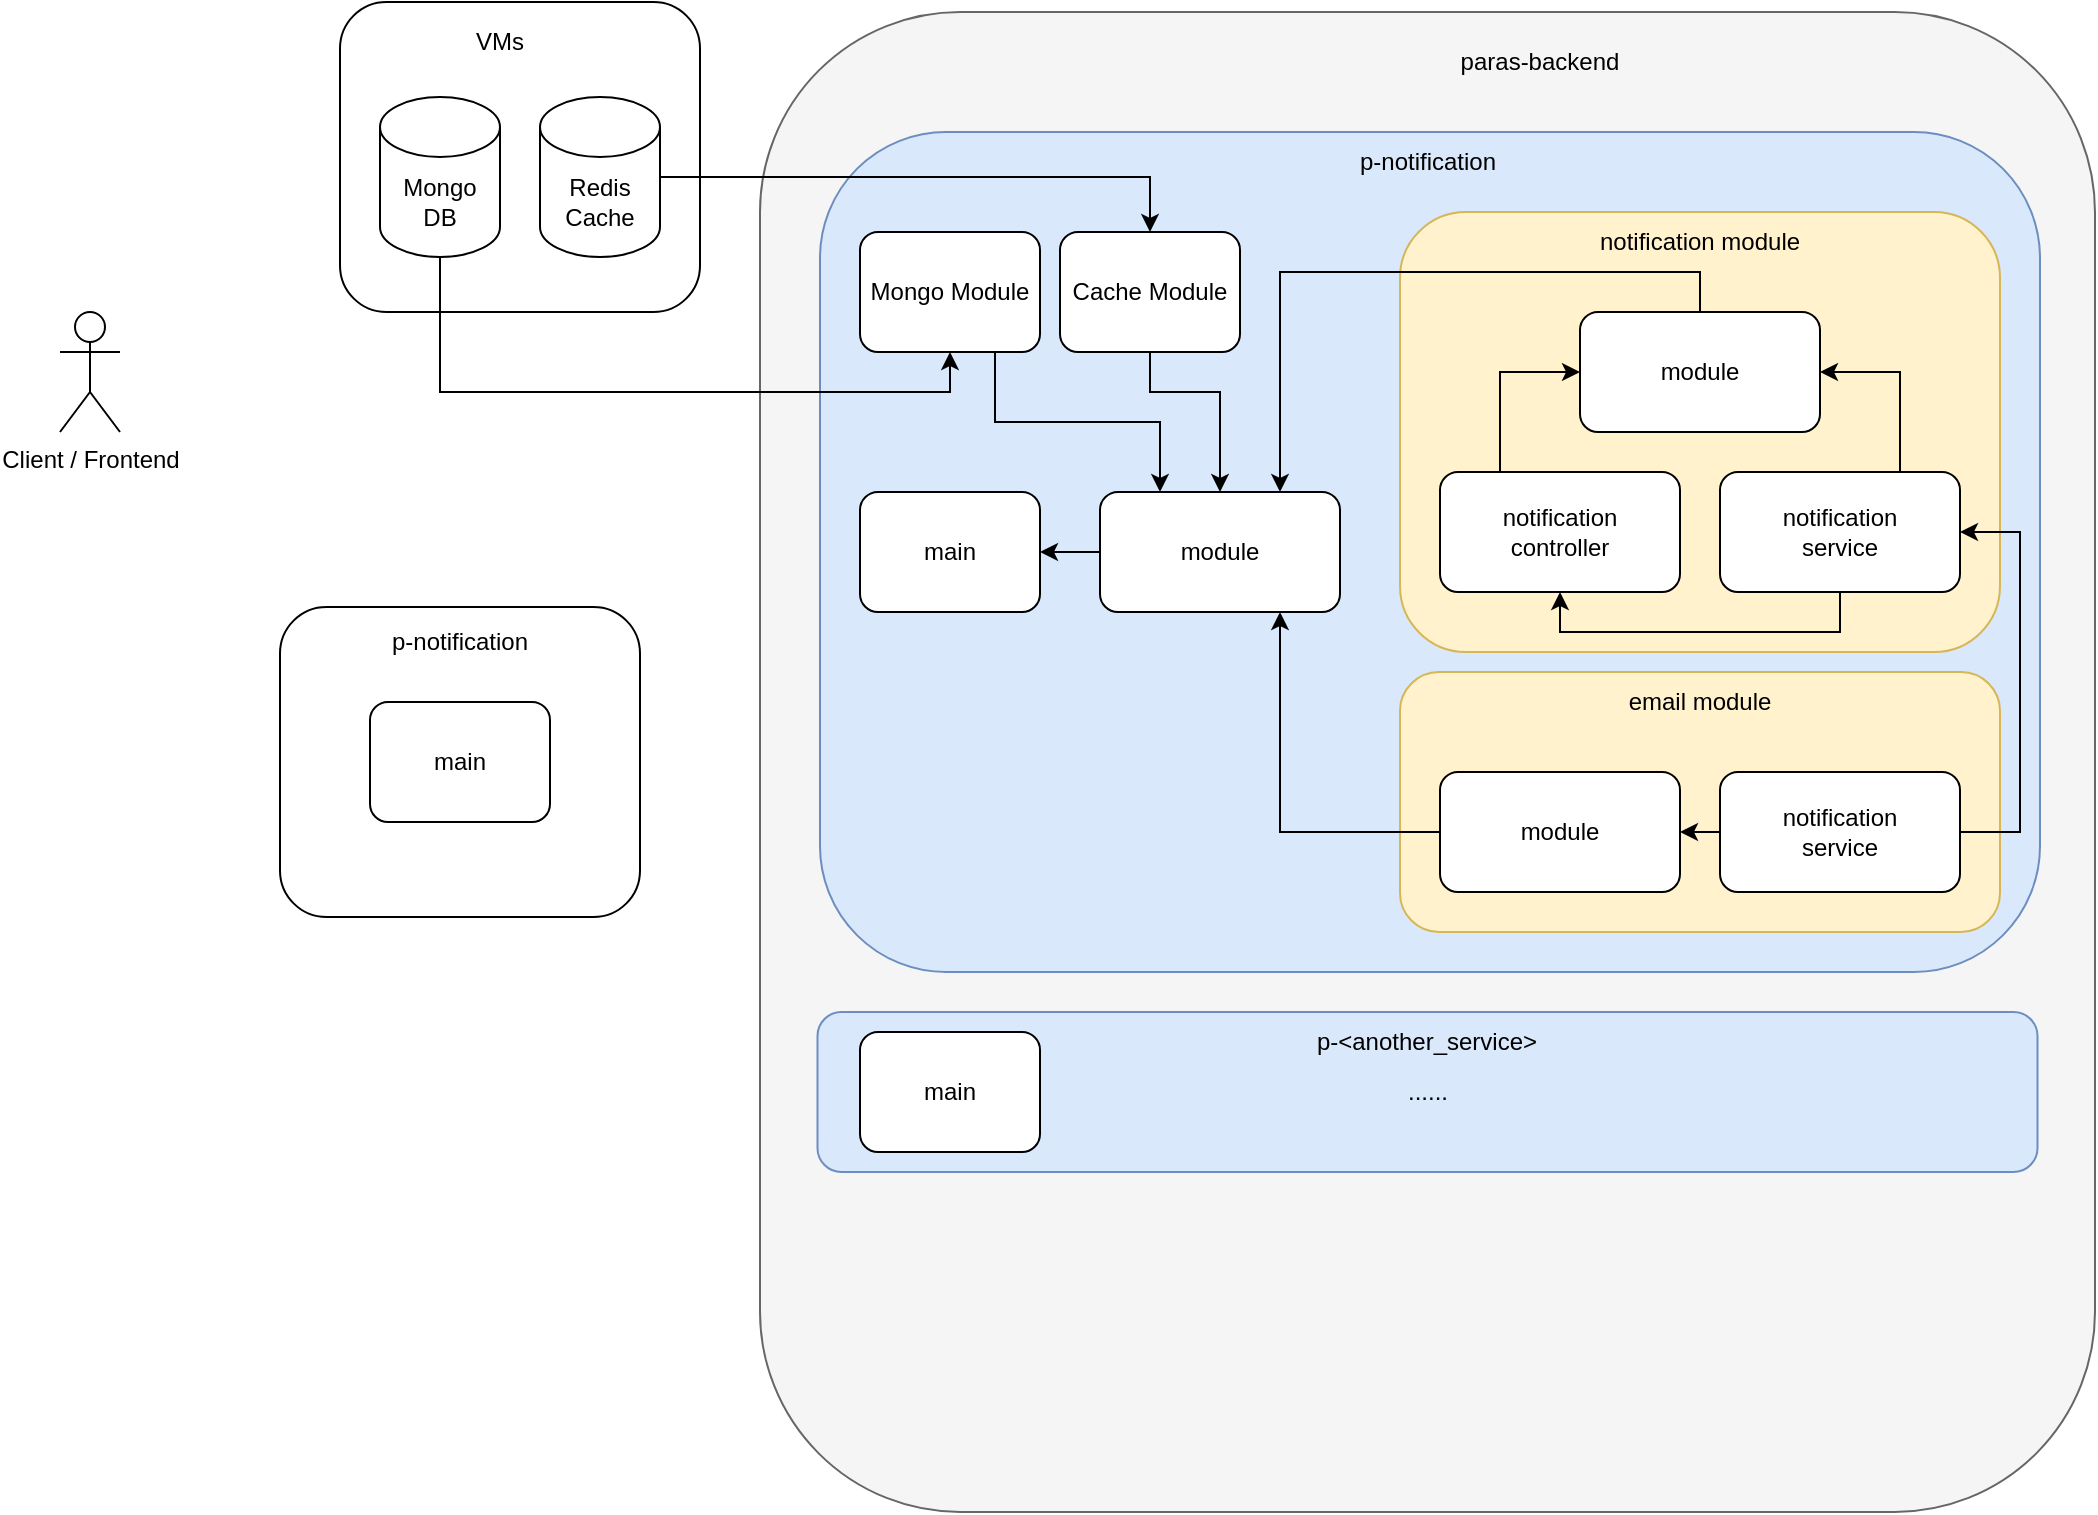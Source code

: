 <mxfile version="20.4.1" type="github">
  <diagram name="Page-1" id="5f0bae14-7c28-e335-631c-24af17079c00">
    <mxGraphModel dx="1580" dy="840" grid="1" gridSize="10" guides="1" tooltips="1" connect="1" arrows="1" fold="1" page="1" pageScale="1" pageWidth="1100" pageHeight="850" background="none" math="0" shadow="0">
      <root>
        <mxCell id="0" />
        <mxCell id="1" parent="0" />
        <mxCell id="h5-Fzo54TgHvA8wAvlDn-56" value="" style="rounded=1;whiteSpace=wrap;html=1;" vertex="1" parent="1">
          <mxGeometry x="200" y="75" width="180" height="155" as="geometry" />
        </mxCell>
        <mxCell id="h5-Fzo54TgHvA8wAvlDn-19" value="" style="rounded=1;whiteSpace=wrap;html=1;fillColor=#f5f5f5;fontColor=#333333;strokeColor=#666666;" vertex="1" parent="1">
          <mxGeometry x="410" y="80" width="667.5" height="750" as="geometry" />
        </mxCell>
        <mxCell id="h5-Fzo54TgHvA8wAvlDn-28" value="" style="rounded=1;whiteSpace=wrap;html=1;fillColor=#dae8fc;strokeColor=#6c8ebf;" vertex="1" parent="1">
          <mxGeometry x="440" y="140" width="610" height="420" as="geometry" />
        </mxCell>
        <mxCell id="h5-Fzo54TgHvA8wAvlDn-3" value="Client / Frontend" style="shape=umlActor;verticalLabelPosition=bottom;verticalAlign=top;html=1;outlineConnect=0;" vertex="1" parent="1">
          <mxGeometry x="60" y="230" width="30" height="60" as="geometry" />
        </mxCell>
        <mxCell id="h5-Fzo54TgHvA8wAvlDn-68" style="edgeStyle=orthogonalEdgeStyle;rounded=0;orthogonalLoop=1;jettySize=auto;html=1;exitX=0;exitY=0.5;exitDx=0;exitDy=0;" edge="1" parent="1" source="h5-Fzo54TgHvA8wAvlDn-16" target="h5-Fzo54TgHvA8wAvlDn-61">
          <mxGeometry relative="1" as="geometry" />
        </mxCell>
        <mxCell id="h5-Fzo54TgHvA8wAvlDn-16" value="module" style="rounded=1;whiteSpace=wrap;html=1;" vertex="1" parent="1">
          <mxGeometry x="580" y="320" width="120" height="60" as="geometry" />
        </mxCell>
        <mxCell id="h5-Fzo54TgHvA8wAvlDn-76" style="edgeStyle=orthogonalEdgeStyle;rounded=0;orthogonalLoop=1;jettySize=auto;html=1;exitX=0.5;exitY=1;exitDx=0;exitDy=0;exitPerimeter=0;entryX=0.5;entryY=1;entryDx=0;entryDy=0;" edge="1" parent="1" source="h5-Fzo54TgHvA8wAvlDn-17" target="h5-Fzo54TgHvA8wAvlDn-73">
          <mxGeometry relative="1" as="geometry" />
        </mxCell>
        <mxCell id="h5-Fzo54TgHvA8wAvlDn-17" value="Mongo&lt;br&gt;DB" style="shape=cylinder3;whiteSpace=wrap;html=1;boundedLbl=1;backgroundOutline=1;size=15;" vertex="1" parent="1">
          <mxGeometry x="220" y="122.5" width="60" height="80" as="geometry" />
        </mxCell>
        <mxCell id="h5-Fzo54TgHvA8wAvlDn-20" value="" style="rounded=1;whiteSpace=wrap;html=1;fillColor=#fff2cc;strokeColor=#d6b656;" vertex="1" parent="1">
          <mxGeometry x="730" y="180" width="300" height="220" as="geometry" />
        </mxCell>
        <mxCell id="h5-Fzo54TgHvA8wAvlDn-47" style="edgeStyle=orthogonalEdgeStyle;rounded=0;orthogonalLoop=1;jettySize=auto;html=1;exitX=0.25;exitY=0;exitDx=0;exitDy=0;entryX=0;entryY=0.5;entryDx=0;entryDy=0;" edge="1" parent="1" source="h5-Fzo54TgHvA8wAvlDn-14" target="h5-Fzo54TgHvA8wAvlDn-21">
          <mxGeometry relative="1" as="geometry" />
        </mxCell>
        <mxCell id="h5-Fzo54TgHvA8wAvlDn-14" value="notification&lt;br&gt;controller" style="rounded=1;whiteSpace=wrap;html=1;" vertex="1" parent="1">
          <mxGeometry x="750" y="310" width="120" height="60" as="geometry" />
        </mxCell>
        <mxCell id="h5-Fzo54TgHvA8wAvlDn-48" style="edgeStyle=orthogonalEdgeStyle;rounded=0;orthogonalLoop=1;jettySize=auto;html=1;exitX=0.75;exitY=0;exitDx=0;exitDy=0;entryX=1;entryY=0.5;entryDx=0;entryDy=0;" edge="1" parent="1" source="h5-Fzo54TgHvA8wAvlDn-13" target="h5-Fzo54TgHvA8wAvlDn-21">
          <mxGeometry relative="1" as="geometry" />
        </mxCell>
        <mxCell id="h5-Fzo54TgHvA8wAvlDn-66" style="edgeStyle=orthogonalEdgeStyle;rounded=0;orthogonalLoop=1;jettySize=auto;html=1;exitX=0.5;exitY=1;exitDx=0;exitDy=0;entryX=0.5;entryY=1;entryDx=0;entryDy=0;" edge="1" parent="1" source="h5-Fzo54TgHvA8wAvlDn-13" target="h5-Fzo54TgHvA8wAvlDn-14">
          <mxGeometry relative="1" as="geometry">
            <Array as="points">
              <mxPoint x="950" y="390" />
              <mxPoint x="810" y="390" />
            </Array>
          </mxGeometry>
        </mxCell>
        <mxCell id="h5-Fzo54TgHvA8wAvlDn-13" value="notification&lt;br&gt;service" style="rounded=1;whiteSpace=wrap;html=1;" vertex="1" parent="1">
          <mxGeometry x="890" y="310" width="120" height="60" as="geometry" />
        </mxCell>
        <mxCell id="h5-Fzo54TgHvA8wAvlDn-51" style="edgeStyle=orthogonalEdgeStyle;rounded=0;orthogonalLoop=1;jettySize=auto;html=1;exitX=0.5;exitY=0;exitDx=0;exitDy=0;entryX=0.75;entryY=0;entryDx=0;entryDy=0;" edge="1" parent="1" source="h5-Fzo54TgHvA8wAvlDn-21" target="h5-Fzo54TgHvA8wAvlDn-16">
          <mxGeometry relative="1" as="geometry" />
        </mxCell>
        <mxCell id="h5-Fzo54TgHvA8wAvlDn-21" value="module" style="rounded=1;whiteSpace=wrap;html=1;" vertex="1" parent="1">
          <mxGeometry x="820" y="230" width="120" height="60" as="geometry" />
        </mxCell>
        <mxCell id="h5-Fzo54TgHvA8wAvlDn-22" value="notification module" style="text;html=1;strokeColor=none;fillColor=none;align=center;verticalAlign=middle;whiteSpace=wrap;rounded=0;" vertex="1" parent="1">
          <mxGeometry x="825" y="180" width="110" height="30" as="geometry" />
        </mxCell>
        <mxCell id="h5-Fzo54TgHvA8wAvlDn-31" value="p-notification" style="text;html=1;strokeColor=none;fillColor=none;align=center;verticalAlign=middle;whiteSpace=wrap;rounded=0;" vertex="1" parent="1">
          <mxGeometry x="688.75" y="140" width="110" height="30" as="geometry" />
        </mxCell>
        <mxCell id="h5-Fzo54TgHvA8wAvlDn-34" value="" style="rounded=1;whiteSpace=wrap;html=1;fillColor=#fff2cc;strokeColor=#d6b656;" vertex="1" parent="1">
          <mxGeometry x="730" y="410" width="300" height="130" as="geometry" />
        </mxCell>
        <mxCell id="h5-Fzo54TgHvA8wAvlDn-53" style="edgeStyle=orthogonalEdgeStyle;rounded=0;orthogonalLoop=1;jettySize=auto;html=1;exitX=0;exitY=0.5;exitDx=0;exitDy=0;entryX=1;entryY=0.5;entryDx=0;entryDy=0;" edge="1" parent="1" source="h5-Fzo54TgHvA8wAvlDn-36" target="h5-Fzo54TgHvA8wAvlDn-37">
          <mxGeometry relative="1" as="geometry" />
        </mxCell>
        <mxCell id="h5-Fzo54TgHvA8wAvlDn-54" style="edgeStyle=orthogonalEdgeStyle;rounded=0;orthogonalLoop=1;jettySize=auto;html=1;exitX=1;exitY=0.5;exitDx=0;exitDy=0;entryX=1;entryY=0.5;entryDx=0;entryDy=0;" edge="1" parent="1" source="h5-Fzo54TgHvA8wAvlDn-36" target="h5-Fzo54TgHvA8wAvlDn-13">
          <mxGeometry relative="1" as="geometry">
            <Array as="points">
              <mxPoint x="1040" y="490" />
              <mxPoint x="1040" y="340" />
            </Array>
          </mxGeometry>
        </mxCell>
        <mxCell id="h5-Fzo54TgHvA8wAvlDn-36" value="notification&lt;br&gt;service" style="rounded=1;whiteSpace=wrap;html=1;" vertex="1" parent="1">
          <mxGeometry x="890" y="460" width="120" height="60" as="geometry" />
        </mxCell>
        <mxCell id="h5-Fzo54TgHvA8wAvlDn-52" style="edgeStyle=orthogonalEdgeStyle;rounded=0;orthogonalLoop=1;jettySize=auto;html=1;exitX=0;exitY=0.5;exitDx=0;exitDy=0;entryX=0.75;entryY=1;entryDx=0;entryDy=0;" edge="1" parent="1" source="h5-Fzo54TgHvA8wAvlDn-37" target="h5-Fzo54TgHvA8wAvlDn-16">
          <mxGeometry relative="1" as="geometry" />
        </mxCell>
        <mxCell id="h5-Fzo54TgHvA8wAvlDn-37" value="module" style="rounded=1;whiteSpace=wrap;html=1;" vertex="1" parent="1">
          <mxGeometry x="750" y="460" width="120" height="60" as="geometry" />
        </mxCell>
        <mxCell id="h5-Fzo54TgHvA8wAvlDn-38" value="email module" style="text;html=1;strokeColor=none;fillColor=none;align=center;verticalAlign=middle;whiteSpace=wrap;rounded=0;" vertex="1" parent="1">
          <mxGeometry x="825" y="410" width="110" height="30" as="geometry" />
        </mxCell>
        <mxCell id="h5-Fzo54TgHvA8wAvlDn-55" value="paras-backend" style="text;html=1;strokeColor=none;fillColor=none;align=center;verticalAlign=middle;whiteSpace=wrap;rounded=0;" vertex="1" parent="1">
          <mxGeometry x="745" y="90" width="110" height="30" as="geometry" />
        </mxCell>
        <mxCell id="h5-Fzo54TgHvA8wAvlDn-58" value="VMs" style="text;html=1;strokeColor=none;fillColor=none;align=center;verticalAlign=middle;whiteSpace=wrap;rounded=0;" vertex="1" parent="1">
          <mxGeometry x="225" y="80" width="110" height="30" as="geometry" />
        </mxCell>
        <mxCell id="h5-Fzo54TgHvA8wAvlDn-75" style="edgeStyle=orthogonalEdgeStyle;rounded=0;orthogonalLoop=1;jettySize=auto;html=1;exitX=1;exitY=0.5;exitDx=0;exitDy=0;exitPerimeter=0;entryX=0.5;entryY=0;entryDx=0;entryDy=0;" edge="1" parent="1" source="h5-Fzo54TgHvA8wAvlDn-59" target="h5-Fzo54TgHvA8wAvlDn-74">
          <mxGeometry relative="1" as="geometry" />
        </mxCell>
        <mxCell id="h5-Fzo54TgHvA8wAvlDn-59" value="Redis&lt;br&gt;Cache" style="shape=cylinder3;whiteSpace=wrap;html=1;boundedLbl=1;backgroundOutline=1;size=15;" vertex="1" parent="1">
          <mxGeometry x="300" y="122.5" width="60" height="80" as="geometry" />
        </mxCell>
        <mxCell id="h5-Fzo54TgHvA8wAvlDn-61" value="main" style="rounded=1;whiteSpace=wrap;html=1;" vertex="1" parent="1">
          <mxGeometry x="460" y="320" width="90" height="60" as="geometry" />
        </mxCell>
        <mxCell id="h5-Fzo54TgHvA8wAvlDn-77" style="edgeStyle=orthogonalEdgeStyle;rounded=0;orthogonalLoop=1;jettySize=auto;html=1;exitX=0.75;exitY=1;exitDx=0;exitDy=0;entryX=0.25;entryY=0;entryDx=0;entryDy=0;" edge="1" parent="1" source="h5-Fzo54TgHvA8wAvlDn-73" target="h5-Fzo54TgHvA8wAvlDn-16">
          <mxGeometry relative="1" as="geometry" />
        </mxCell>
        <mxCell id="h5-Fzo54TgHvA8wAvlDn-73" value="Mongo Module" style="rounded=1;whiteSpace=wrap;html=1;" vertex="1" parent="1">
          <mxGeometry x="460" y="190" width="90" height="60" as="geometry" />
        </mxCell>
        <mxCell id="h5-Fzo54TgHvA8wAvlDn-78" style="edgeStyle=orthogonalEdgeStyle;rounded=0;orthogonalLoop=1;jettySize=auto;html=1;exitX=0.5;exitY=1;exitDx=0;exitDy=0;entryX=0.5;entryY=0;entryDx=0;entryDy=0;" edge="1" parent="1" source="h5-Fzo54TgHvA8wAvlDn-74" target="h5-Fzo54TgHvA8wAvlDn-16">
          <mxGeometry relative="1" as="geometry">
            <Array as="points">
              <mxPoint x="605" y="270" />
              <mxPoint x="640" y="270" />
            </Array>
          </mxGeometry>
        </mxCell>
        <mxCell id="h5-Fzo54TgHvA8wAvlDn-74" value="Cache Module" style="rounded=1;whiteSpace=wrap;html=1;" vertex="1" parent="1">
          <mxGeometry x="560" y="190" width="90" height="60" as="geometry" />
        </mxCell>
        <mxCell id="h5-Fzo54TgHvA8wAvlDn-80" value="......" style="rounded=1;whiteSpace=wrap;html=1;fillColor=#dae8fc;strokeColor=#6c8ebf;" vertex="1" parent="1">
          <mxGeometry x="438.75" y="580" width="610" height="80" as="geometry" />
        </mxCell>
        <mxCell id="h5-Fzo54TgHvA8wAvlDn-81" value="p-&amp;lt;another_service&amp;gt;" style="text;html=1;strokeColor=none;fillColor=none;align=center;verticalAlign=middle;whiteSpace=wrap;rounded=0;" vertex="1" parent="1">
          <mxGeometry x="674.37" y="580" width="138.75" height="30" as="geometry" />
        </mxCell>
        <mxCell id="h5-Fzo54TgHvA8wAvlDn-83" value="main" style="rounded=1;whiteSpace=wrap;html=1;" vertex="1" parent="1">
          <mxGeometry x="460" y="590" width="90" height="60" as="geometry" />
        </mxCell>
        <mxCell id="h5-Fzo54TgHvA8wAvlDn-84" value="" style="rounded=1;whiteSpace=wrap;html=1;" vertex="1" parent="1">
          <mxGeometry x="170" y="377.5" width="180" height="155" as="geometry" />
        </mxCell>
        <mxCell id="h5-Fzo54TgHvA8wAvlDn-85" value="main" style="rounded=1;whiteSpace=wrap;html=1;" vertex="1" parent="1">
          <mxGeometry x="215" y="425" width="90" height="60" as="geometry" />
        </mxCell>
        <mxCell id="h5-Fzo54TgHvA8wAvlDn-86" value="p-notification" style="text;html=1;strokeColor=none;fillColor=none;align=center;verticalAlign=middle;whiteSpace=wrap;rounded=0;" vertex="1" parent="1">
          <mxGeometry x="205" y="380" width="110" height="30" as="geometry" />
        </mxCell>
      </root>
    </mxGraphModel>
  </diagram>
</mxfile>
